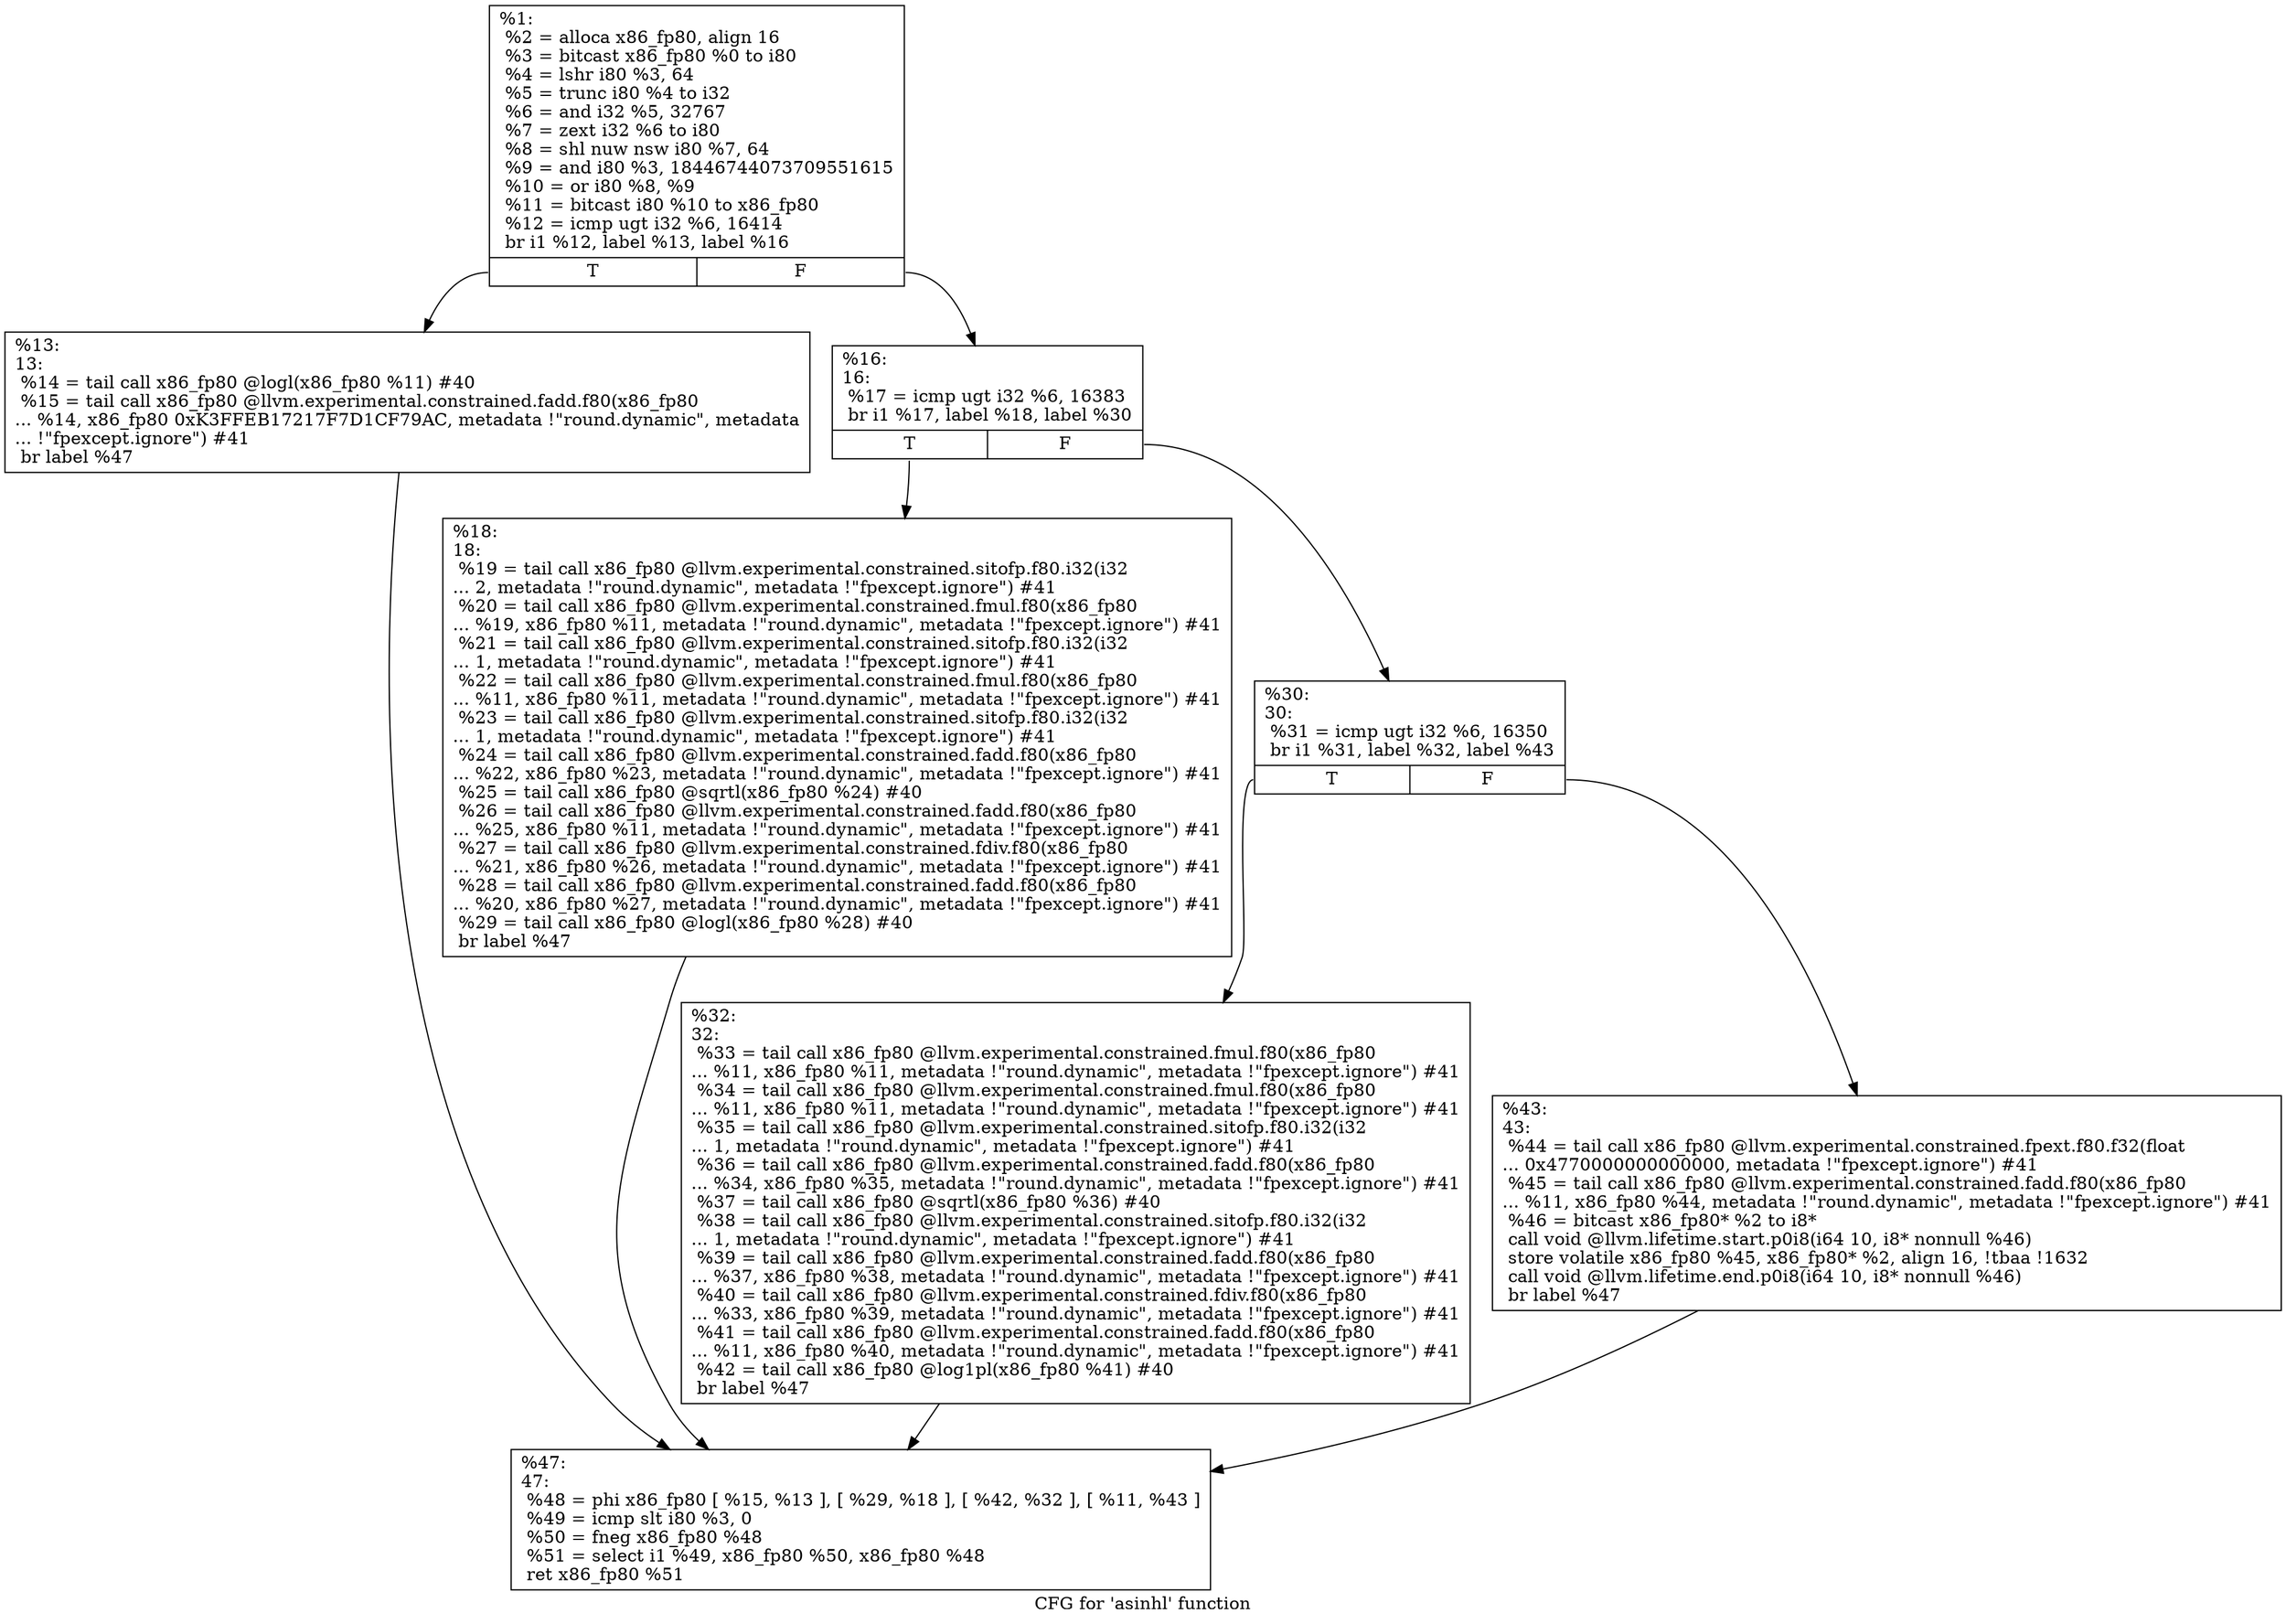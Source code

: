 digraph "CFG for 'asinhl' function" {
	label="CFG for 'asinhl' function";

	Node0x1cff8e0 [shape=record,label="{%1:\l  %2 = alloca x86_fp80, align 16\l  %3 = bitcast x86_fp80 %0 to i80\l  %4 = lshr i80 %3, 64\l  %5 = trunc i80 %4 to i32\l  %6 = and i32 %5, 32767\l  %7 = zext i32 %6 to i80\l  %8 = shl nuw nsw i80 %7, 64\l  %9 = and i80 %3, 18446744073709551615\l  %10 = or i80 %8, %9\l  %11 = bitcast i80 %10 to x86_fp80\l  %12 = icmp ugt i32 %6, 16414\l  br i1 %12, label %13, label %16\l|{<s0>T|<s1>F}}"];
	Node0x1cff8e0:s0 -> Node0x1d00100;
	Node0x1cff8e0:s1 -> Node0x1d00150;
	Node0x1d00100 [shape=record,label="{%13:\l13:                                               \l  %14 = tail call x86_fp80 @logl(x86_fp80 %11) #40\l  %15 = tail call x86_fp80 @llvm.experimental.constrained.fadd.f80(x86_fp80\l... %14, x86_fp80 0xK3FFEB17217F7D1CF79AC, metadata !\"round.dynamic\", metadata\l... !\"fpexcept.ignore\") #41\l  br label %47\l}"];
	Node0x1d00100 -> Node0x1d002e0;
	Node0x1d00150 [shape=record,label="{%16:\l16:                                               \l  %17 = icmp ugt i32 %6, 16383\l  br i1 %17, label %18, label %30\l|{<s0>T|<s1>F}}"];
	Node0x1d00150:s0 -> Node0x1d001a0;
	Node0x1d00150:s1 -> Node0x1d001f0;
	Node0x1d001a0 [shape=record,label="{%18:\l18:                                               \l  %19 = tail call x86_fp80 @llvm.experimental.constrained.sitofp.f80.i32(i32\l... 2, metadata !\"round.dynamic\", metadata !\"fpexcept.ignore\") #41\l  %20 = tail call x86_fp80 @llvm.experimental.constrained.fmul.f80(x86_fp80\l... %19, x86_fp80 %11, metadata !\"round.dynamic\", metadata !\"fpexcept.ignore\") #41\l  %21 = tail call x86_fp80 @llvm.experimental.constrained.sitofp.f80.i32(i32\l... 1, metadata !\"round.dynamic\", metadata !\"fpexcept.ignore\") #41\l  %22 = tail call x86_fp80 @llvm.experimental.constrained.fmul.f80(x86_fp80\l... %11, x86_fp80 %11, metadata !\"round.dynamic\", metadata !\"fpexcept.ignore\") #41\l  %23 = tail call x86_fp80 @llvm.experimental.constrained.sitofp.f80.i32(i32\l... 1, metadata !\"round.dynamic\", metadata !\"fpexcept.ignore\") #41\l  %24 = tail call x86_fp80 @llvm.experimental.constrained.fadd.f80(x86_fp80\l... %22, x86_fp80 %23, metadata !\"round.dynamic\", metadata !\"fpexcept.ignore\") #41\l  %25 = tail call x86_fp80 @sqrtl(x86_fp80 %24) #40\l  %26 = tail call x86_fp80 @llvm.experimental.constrained.fadd.f80(x86_fp80\l... %25, x86_fp80 %11, metadata !\"round.dynamic\", metadata !\"fpexcept.ignore\") #41\l  %27 = tail call x86_fp80 @llvm.experimental.constrained.fdiv.f80(x86_fp80\l... %21, x86_fp80 %26, metadata !\"round.dynamic\", metadata !\"fpexcept.ignore\") #41\l  %28 = tail call x86_fp80 @llvm.experimental.constrained.fadd.f80(x86_fp80\l... %20, x86_fp80 %27, metadata !\"round.dynamic\", metadata !\"fpexcept.ignore\") #41\l  %29 = tail call x86_fp80 @logl(x86_fp80 %28) #40\l  br label %47\l}"];
	Node0x1d001a0 -> Node0x1d002e0;
	Node0x1d001f0 [shape=record,label="{%30:\l30:                                               \l  %31 = icmp ugt i32 %6, 16350\l  br i1 %31, label %32, label %43\l|{<s0>T|<s1>F}}"];
	Node0x1d001f0:s0 -> Node0x1d00240;
	Node0x1d001f0:s1 -> Node0x1d00290;
	Node0x1d00240 [shape=record,label="{%32:\l32:                                               \l  %33 = tail call x86_fp80 @llvm.experimental.constrained.fmul.f80(x86_fp80\l... %11, x86_fp80 %11, metadata !\"round.dynamic\", metadata !\"fpexcept.ignore\") #41\l  %34 = tail call x86_fp80 @llvm.experimental.constrained.fmul.f80(x86_fp80\l... %11, x86_fp80 %11, metadata !\"round.dynamic\", metadata !\"fpexcept.ignore\") #41\l  %35 = tail call x86_fp80 @llvm.experimental.constrained.sitofp.f80.i32(i32\l... 1, metadata !\"round.dynamic\", metadata !\"fpexcept.ignore\") #41\l  %36 = tail call x86_fp80 @llvm.experimental.constrained.fadd.f80(x86_fp80\l... %34, x86_fp80 %35, metadata !\"round.dynamic\", metadata !\"fpexcept.ignore\") #41\l  %37 = tail call x86_fp80 @sqrtl(x86_fp80 %36) #40\l  %38 = tail call x86_fp80 @llvm.experimental.constrained.sitofp.f80.i32(i32\l... 1, metadata !\"round.dynamic\", metadata !\"fpexcept.ignore\") #41\l  %39 = tail call x86_fp80 @llvm.experimental.constrained.fadd.f80(x86_fp80\l... %37, x86_fp80 %38, metadata !\"round.dynamic\", metadata !\"fpexcept.ignore\") #41\l  %40 = tail call x86_fp80 @llvm.experimental.constrained.fdiv.f80(x86_fp80\l... %33, x86_fp80 %39, metadata !\"round.dynamic\", metadata !\"fpexcept.ignore\") #41\l  %41 = tail call x86_fp80 @llvm.experimental.constrained.fadd.f80(x86_fp80\l... %11, x86_fp80 %40, metadata !\"round.dynamic\", metadata !\"fpexcept.ignore\") #41\l  %42 = tail call x86_fp80 @log1pl(x86_fp80 %41) #40\l  br label %47\l}"];
	Node0x1d00240 -> Node0x1d002e0;
	Node0x1d00290 [shape=record,label="{%43:\l43:                                               \l  %44 = tail call x86_fp80 @llvm.experimental.constrained.fpext.f80.f32(float\l... 0x4770000000000000, metadata !\"fpexcept.ignore\") #41\l  %45 = tail call x86_fp80 @llvm.experimental.constrained.fadd.f80(x86_fp80\l... %11, x86_fp80 %44, metadata !\"round.dynamic\", metadata !\"fpexcept.ignore\") #41\l  %46 = bitcast x86_fp80* %2 to i8*\l  call void @llvm.lifetime.start.p0i8(i64 10, i8* nonnull %46)\l  store volatile x86_fp80 %45, x86_fp80* %2, align 16, !tbaa !1632\l  call void @llvm.lifetime.end.p0i8(i64 10, i8* nonnull %46)\l  br label %47\l}"];
	Node0x1d00290 -> Node0x1d002e0;
	Node0x1d002e0 [shape=record,label="{%47:\l47:                                               \l  %48 = phi x86_fp80 [ %15, %13 ], [ %29, %18 ], [ %42, %32 ], [ %11, %43 ]\l  %49 = icmp slt i80 %3, 0\l  %50 = fneg x86_fp80 %48\l  %51 = select i1 %49, x86_fp80 %50, x86_fp80 %48\l  ret x86_fp80 %51\l}"];
}

